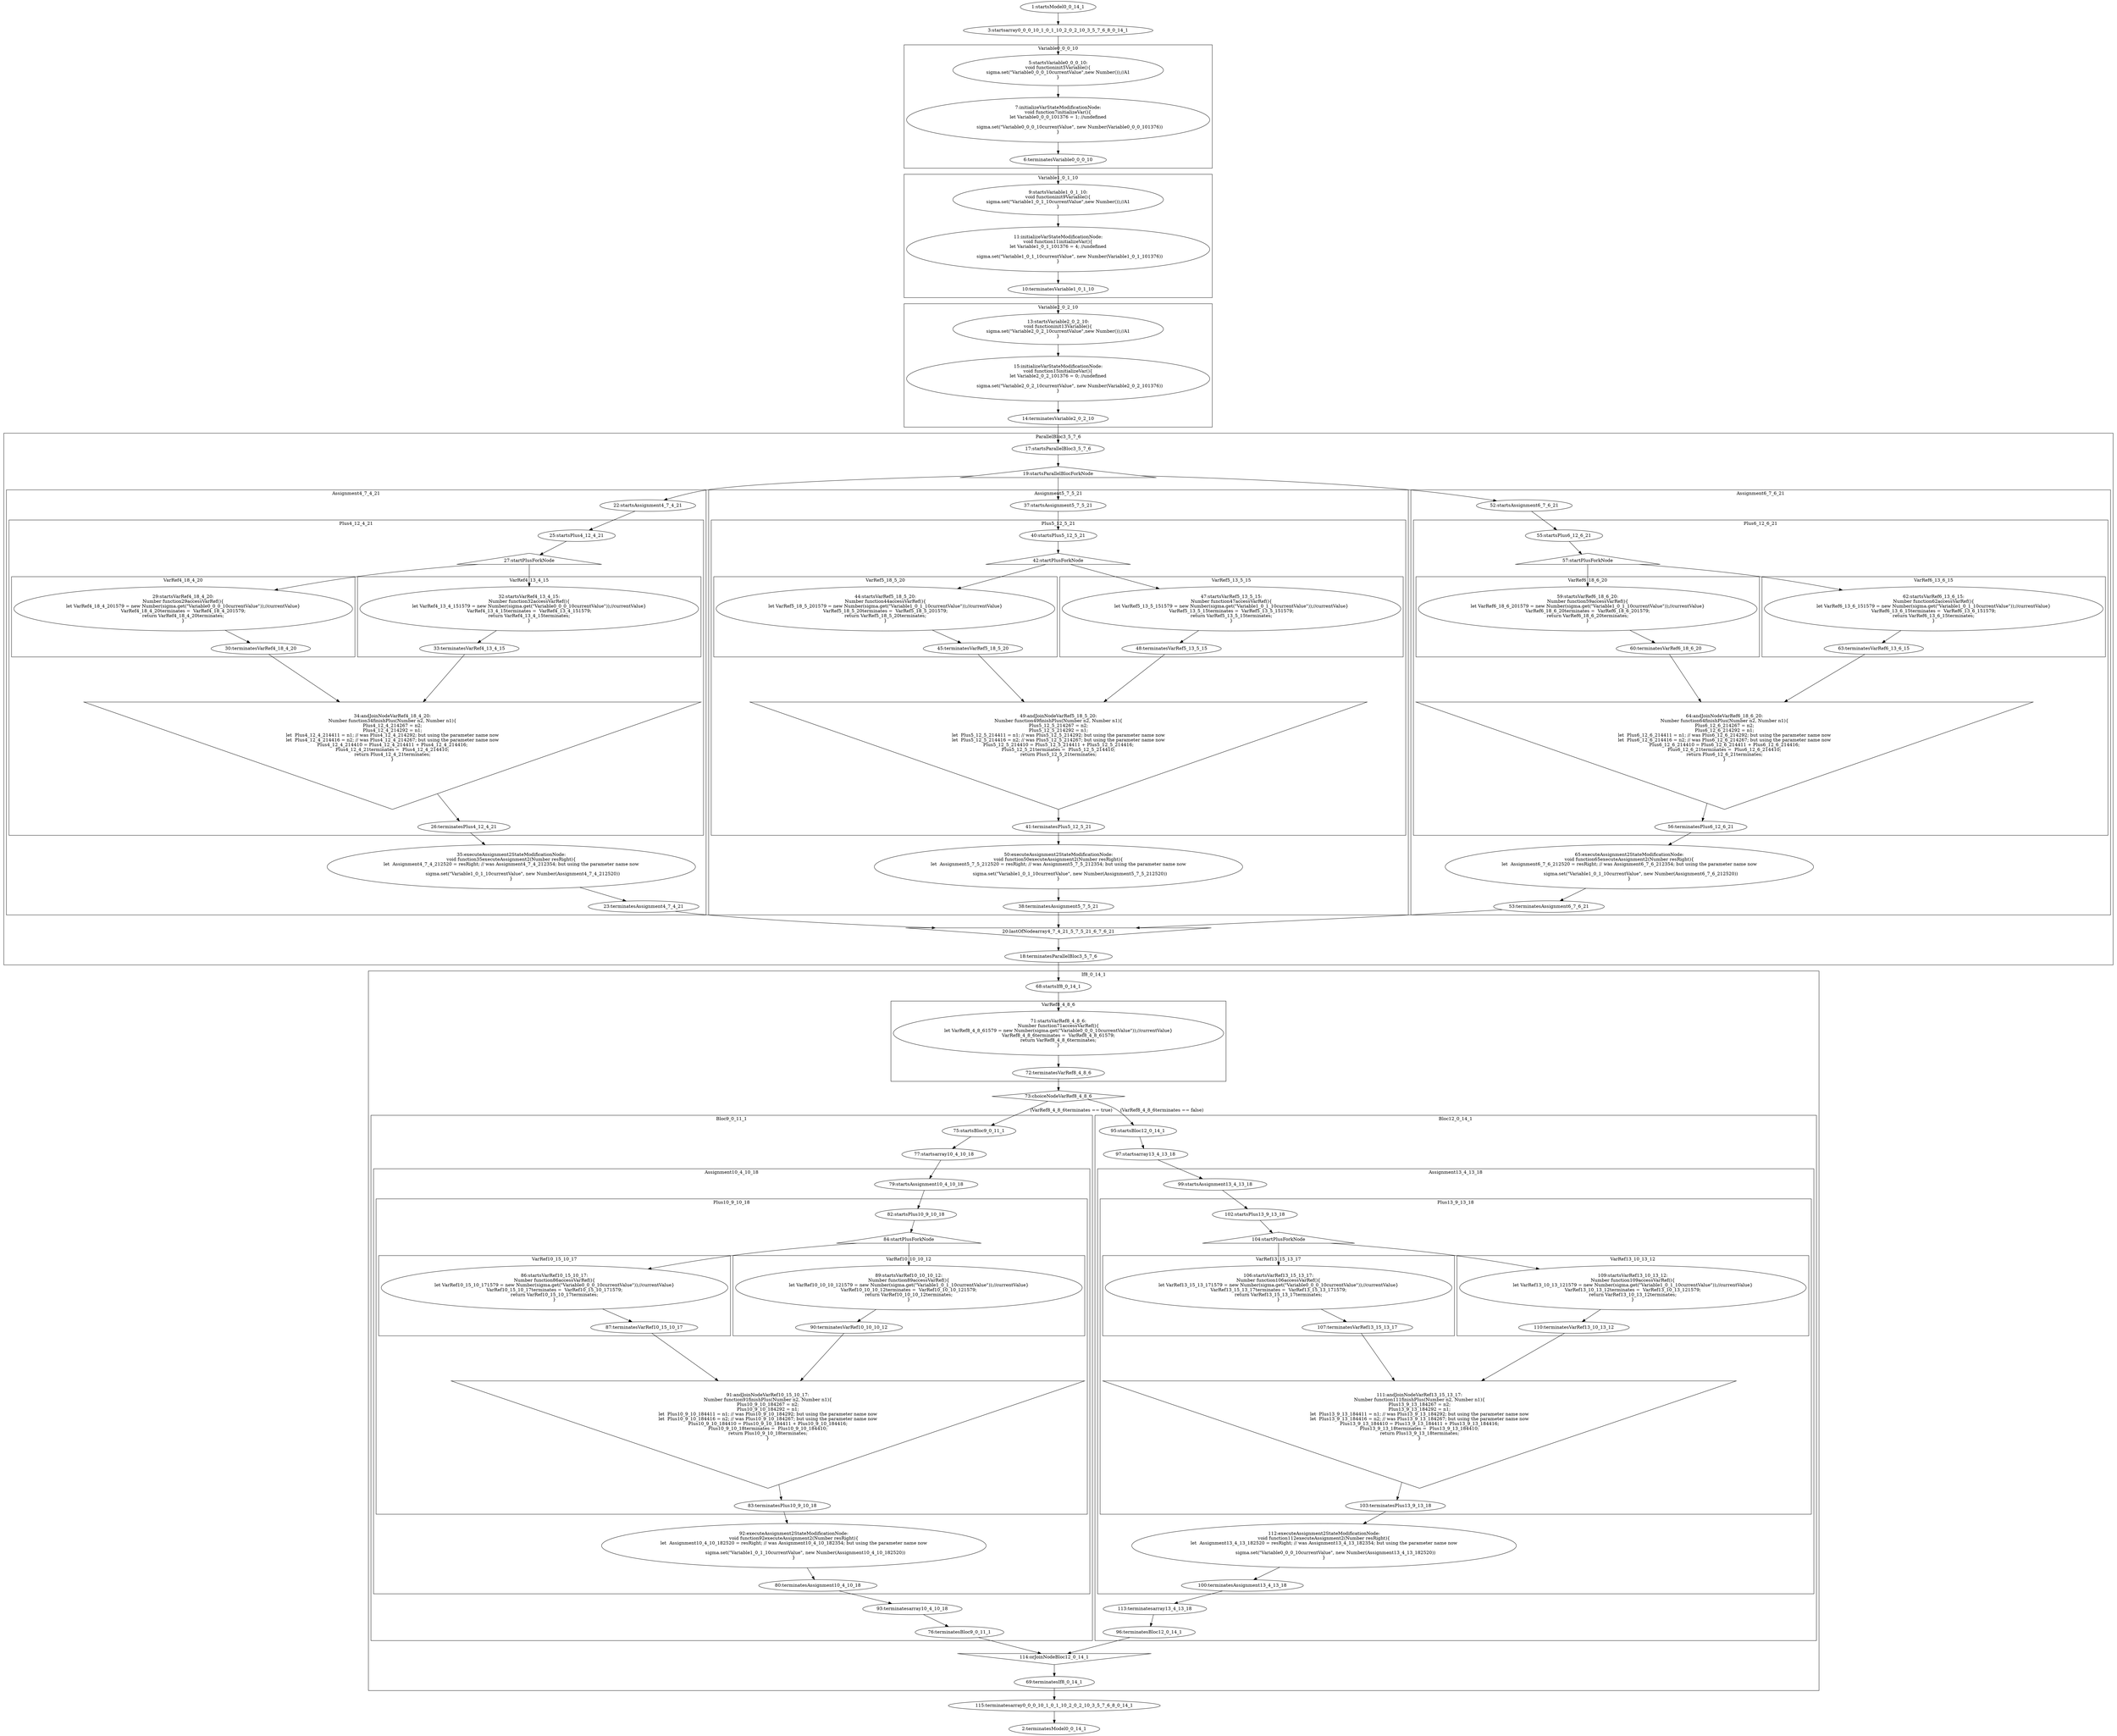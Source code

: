 digraph G {
subgraph cluster_4 {
label = "Variable0_0_0_10";
  "5" [label="5:startsVariable0_0_0_10:
void functioninit5Variable(){
sigma.set(\"Variable0_0_0_10currentValue\",new Number());//A1
}" shape="ellipse" ];
  "6" [label="6:terminatesVariable0_0_0_10" shape="ellipse" ];
  "7" [label="7:initializeVarStateModificationNode:
void function7initializeVar(){
let Variable0_0_0_101376 = 1; //undefined

                sigma.set(\"Variable0_0_0_10currentValue\", new Number(Variable0_0_0_101376))
}" shape="ellipse" ];
}
subgraph cluster_8 {
label = "Variable1_0_1_10";
  "9" [label="9:startsVariable1_0_1_10:
void functioninit9Variable(){
sigma.set(\"Variable1_0_1_10currentValue\",new Number());//A1
}" shape="ellipse" ];
  "10" [label="10:terminatesVariable1_0_1_10" shape="ellipse" ];
  "11" [label="11:initializeVarStateModificationNode:
void function11initializeVar(){
let Variable1_0_1_101376 = 4; //undefined

                sigma.set(\"Variable1_0_1_10currentValue\", new Number(Variable1_0_1_101376))
}" shape="ellipse" ];
}
subgraph cluster_12 {
label = "Variable2_0_2_10";
  "13" [label="13:startsVariable2_0_2_10:
void functioninit13Variable(){
sigma.set(\"Variable2_0_2_10currentValue\",new Number());//A1
}" shape="ellipse" ];
  "14" [label="14:terminatesVariable2_0_2_10" shape="ellipse" ];
  "15" [label="15:initializeVarStateModificationNode:
void function15initializeVar(){
let Variable2_0_2_101376 = 0; //undefined

                sigma.set(\"Variable2_0_2_10currentValue\", new Number(Variable2_0_2_101376))
}" shape="ellipse" ];
}
subgraph cluster_16 {
label = "ParallelBloc3_5_7_6";
  "17" [label="17:startsParallelBloc3_5_7_6" shape="ellipse" ];
  "18" [label="18:terminatesParallelBloc3_5_7_6" shape="ellipse" ];
  "19" [label="19:startsParallelBlocForkNode" shape="triangle" ];
  "20" [label="20:lastOfNodearray4_7_4_21_5_7_5_21_6_7_6_21" shape="invtriangle" ];
subgraph cluster_21 {
label = "Assignment4_7_4_21";
  "22" [label="22:startsAssignment4_7_4_21" shape="ellipse" ];
  "23" [label="23:terminatesAssignment4_7_4_21" shape="ellipse" ];
  "35" [label="35:executeAssignment2StateModificationNode:
void function35executeAssignment2(Number resRight){
let  Assignment4_7_4_212520 = resRight; // was Assignment4_7_4_212354; but using the parameter name now
                                 
                sigma.set(\"Variable1_0_1_10currentValue\", new Number(Assignment4_7_4_212520))
}" shape="ellipse" ];
subgraph cluster_24 {
label = "Plus4_12_4_21";
  "25" [label="25:startsPlus4_12_4_21" shape="ellipse" ];
  "26" [label="26:terminatesPlus4_12_4_21" shape="ellipse" ];
  "27" [label="27:startPlusForkNode" shape="triangle" ];
  "34" [label="34:andJoinNodeVarRef4_18_4_20:
Number function34finishPlus(Number n2, Number n1){
Plus4_12_4_214267 = n2;
Plus4_12_4_214292 = n1;
let  Plus4_12_4_214411 = n1; // was Plus4_12_4_214292; but using the parameter name now
let  Plus4_12_4_214416 = n2; // was Plus4_12_4_214267; but using the parameter name now
Plus4_12_4_214410 = Plus4_12_4_214411 + Plus4_12_4_214416;
Plus4_12_4_21terminates =  Plus4_12_4_214410;
return Plus4_12_4_21terminates;
}" shape="invtriangle" ];
subgraph cluster_28 {
label = "VarRef4_18_4_20";
  "29" [label="29:startsVarRef4_18_4_20:
Number function29accessVarRef(){
let VarRef4_18_4_201579 = new Number(sigma.get(\"Variable0_0_0_10currentValue\"));//currentValue}
VarRef4_18_4_20terminates =  VarRef4_18_4_201579;
return VarRef4_18_4_20terminates;
}" shape="ellipse" ];
  "30" [label="30:terminatesVarRef4_18_4_20" shape="ellipse" ];
}
subgraph cluster_31 {
label = "VarRef4_13_4_15";
  "32" [label="32:startsVarRef4_13_4_15:
Number function32accessVarRef(){
let VarRef4_13_4_151579 = new Number(sigma.get(\"Variable0_0_0_10currentValue\"));//currentValue}
VarRef4_13_4_15terminates =  VarRef4_13_4_151579;
return VarRef4_13_4_15terminates;
}" shape="ellipse" ];
  "33" [label="33:terminatesVarRef4_13_4_15" shape="ellipse" ];
}
}
}
subgraph cluster_36 {
label = "Assignment5_7_5_21";
  "37" [label="37:startsAssignment5_7_5_21" shape="ellipse" ];
  "38" [label="38:terminatesAssignment5_7_5_21" shape="ellipse" ];
  "50" [label="50:executeAssignment2StateModificationNode:
void function50executeAssignment2(Number resRight){
let  Assignment5_7_5_212520 = resRight; // was Assignment5_7_5_212354; but using the parameter name now
                                 
                sigma.set(\"Variable1_0_1_10currentValue\", new Number(Assignment5_7_5_212520))
}" shape="ellipse" ];
subgraph cluster_39 {
label = "Plus5_12_5_21";
  "40" [label="40:startsPlus5_12_5_21" shape="ellipse" ];
  "41" [label="41:terminatesPlus5_12_5_21" shape="ellipse" ];
  "42" [label="42:startPlusForkNode" shape="triangle" ];
  "49" [label="49:andJoinNodeVarRef5_18_5_20:
Number function49finishPlus(Number n2, Number n1){
Plus5_12_5_214267 = n2;
Plus5_12_5_214292 = n1;
let  Plus5_12_5_214411 = n1; // was Plus5_12_5_214292; but using the parameter name now
let  Plus5_12_5_214416 = n2; // was Plus5_12_5_214267; but using the parameter name now
Plus5_12_5_214410 = Plus5_12_5_214411 + Plus5_12_5_214416;
Plus5_12_5_21terminates =  Plus5_12_5_214410;
return Plus5_12_5_21terminates;
}" shape="invtriangle" ];
subgraph cluster_43 {
label = "VarRef5_18_5_20";
  "44" [label="44:startsVarRef5_18_5_20:
Number function44accessVarRef(){
let VarRef5_18_5_201579 = new Number(sigma.get(\"Variable1_0_1_10currentValue\"));//currentValue}
VarRef5_18_5_20terminates =  VarRef5_18_5_201579;
return VarRef5_18_5_20terminates;
}" shape="ellipse" ];
  "45" [label="45:terminatesVarRef5_18_5_20" shape="ellipse" ];
}
subgraph cluster_46 {
label = "VarRef5_13_5_15";
  "47" [label="47:startsVarRef5_13_5_15:
Number function47accessVarRef(){
let VarRef5_13_5_151579 = new Number(sigma.get(\"Variable1_0_1_10currentValue\"));//currentValue}
VarRef5_13_5_15terminates =  VarRef5_13_5_151579;
return VarRef5_13_5_15terminates;
}" shape="ellipse" ];
  "48" [label="48:terminatesVarRef5_13_5_15" shape="ellipse" ];
}
}
}
subgraph cluster_51 {
label = "Assignment6_7_6_21";
  "52" [label="52:startsAssignment6_7_6_21" shape="ellipse" ];
  "53" [label="53:terminatesAssignment6_7_6_21" shape="ellipse" ];
  "65" [label="65:executeAssignment2StateModificationNode:
void function65executeAssignment2(Number resRight){
let  Assignment6_7_6_212520 = resRight; // was Assignment6_7_6_212354; but using the parameter name now
                                 
                sigma.set(\"Variable1_0_1_10currentValue\", new Number(Assignment6_7_6_212520))
}" shape="ellipse" ];
subgraph cluster_54 {
label = "Plus6_12_6_21";
  "55" [label="55:startsPlus6_12_6_21" shape="ellipse" ];
  "56" [label="56:terminatesPlus6_12_6_21" shape="ellipse" ];
  "57" [label="57:startPlusForkNode" shape="triangle" ];
  "64" [label="64:andJoinNodeVarRef6_18_6_20:
Number function64finishPlus(Number n2, Number n1){
Plus6_12_6_214267 = n2;
Plus6_12_6_214292 = n1;
let  Plus6_12_6_214411 = n1; // was Plus6_12_6_214292; but using the parameter name now
let  Plus6_12_6_214416 = n2; // was Plus6_12_6_214267; but using the parameter name now
Plus6_12_6_214410 = Plus6_12_6_214411 + Plus6_12_6_214416;
Plus6_12_6_21terminates =  Plus6_12_6_214410;
return Plus6_12_6_21terminates;
}" shape="invtriangle" ];
subgraph cluster_58 {
label = "VarRef6_18_6_20";
  "59" [label="59:startsVarRef6_18_6_20:
Number function59accessVarRef(){
let VarRef6_18_6_201579 = new Number(sigma.get(\"Variable1_0_1_10currentValue\"));//currentValue}
VarRef6_18_6_20terminates =  VarRef6_18_6_201579;
return VarRef6_18_6_20terminates;
}" shape="ellipse" ];
  "60" [label="60:terminatesVarRef6_18_6_20" shape="ellipse" ];
}
subgraph cluster_61 {
label = "VarRef6_13_6_15";
  "62" [label="62:startsVarRef6_13_6_15:
Number function62accessVarRef(){
let VarRef6_13_6_151579 = new Number(sigma.get(\"Variable1_0_1_10currentValue\"));//currentValue}
VarRef6_13_6_15terminates =  VarRef6_13_6_151579;
return VarRef6_13_6_15terminates;
}" shape="ellipse" ];
  "63" [label="63:terminatesVarRef6_13_6_15" shape="ellipse" ];
}
}
}
}
subgraph cluster_67 {
label = "If8_0_14_1";
  "68" [label="68:startsIf8_0_14_1" shape="ellipse" ];
  "69" [label="69:terminatesIf8_0_14_1" shape="ellipse" ];
  "73" [label="73:choiceNodeVarRef8_4_8_6" shape="diamond" ];
  "114" [label="114:orJoinNodeBloc12_0_14_1" shape="invtriangle" ];
subgraph cluster_70 {
label = "VarRef8_4_8_6";
  "71" [label="71:startsVarRef8_4_8_6:
Number function71accessVarRef(){
let VarRef8_4_8_61579 = new Number(sigma.get(\"Variable0_0_0_10currentValue\"));//currentValue}
VarRef8_4_8_6terminates =  VarRef8_4_8_61579;
return VarRef8_4_8_6terminates;
}" shape="ellipse" ];
  "72" [label="72:terminatesVarRef8_4_8_6" shape="ellipse" ];
}
subgraph cluster_74 {
label = "Bloc9_0_11_1";
  "75" [label="75:startsBloc9_0_11_1" shape="ellipse" ];
  "76" [label="76:terminatesBloc9_0_11_1" shape="ellipse" ];
  "77" [label="77:startsarray10_4_10_18" shape="ellipse" ];
  "93" [label="93:terminatesarray10_4_10_18" shape="ellipse" ];
subgraph cluster_78 {
label = "Assignment10_4_10_18";
  "79" [label="79:startsAssignment10_4_10_18" shape="ellipse" ];
  "80" [label="80:terminatesAssignment10_4_10_18" shape="ellipse" ];
  "92" [label="92:executeAssignment2StateModificationNode:
void function92executeAssignment2(Number resRight){
let  Assignment10_4_10_182520 = resRight; // was Assignment10_4_10_182354; but using the parameter name now
                                 
                sigma.set(\"Variable1_0_1_10currentValue\", new Number(Assignment10_4_10_182520))
}" shape="ellipse" ];
subgraph cluster_81 {
label = "Plus10_9_10_18";
  "82" [label="82:startsPlus10_9_10_18" shape="ellipse" ];
  "83" [label="83:terminatesPlus10_9_10_18" shape="ellipse" ];
  "84" [label="84:startPlusForkNode" shape="triangle" ];
  "91" [label="91:andJoinNodeVarRef10_15_10_17:
Number function91finishPlus(Number n2, Number n1){
Plus10_9_10_184267 = n2;
Plus10_9_10_184292 = n1;
let  Plus10_9_10_184411 = n1; // was Plus10_9_10_184292; but using the parameter name now
let  Plus10_9_10_184416 = n2; // was Plus10_9_10_184267; but using the parameter name now
Plus10_9_10_184410 = Plus10_9_10_184411 + Plus10_9_10_184416;
Plus10_9_10_18terminates =  Plus10_9_10_184410;
return Plus10_9_10_18terminates;
}" shape="invtriangle" ];
subgraph cluster_85 {
label = "VarRef10_15_10_17";
  "86" [label="86:startsVarRef10_15_10_17:
Number function86accessVarRef(){
let VarRef10_15_10_171579 = new Number(sigma.get(\"Variable0_0_0_10currentValue\"));//currentValue}
VarRef10_15_10_17terminates =  VarRef10_15_10_171579;
return VarRef10_15_10_17terminates;
}" shape="ellipse" ];
  "87" [label="87:terminatesVarRef10_15_10_17" shape="ellipse" ];
}
subgraph cluster_88 {
label = "VarRef10_10_10_12";
  "89" [label="89:startsVarRef10_10_10_12:
Number function89accessVarRef(){
let VarRef10_10_10_121579 = new Number(sigma.get(\"Variable1_0_1_10currentValue\"));//currentValue}
VarRef10_10_10_12terminates =  VarRef10_10_10_121579;
return VarRef10_10_10_12terminates;
}" shape="ellipse" ];
  "90" [label="90:terminatesVarRef10_10_10_12" shape="ellipse" ];
}
}
}
}
subgraph cluster_94 {
label = "Bloc12_0_14_1";
  "95" [label="95:startsBloc12_0_14_1" shape="ellipse" ];
  "96" [label="96:terminatesBloc12_0_14_1" shape="ellipse" ];
  "97" [label="97:startsarray13_4_13_18" shape="ellipse" ];
  "113" [label="113:terminatesarray13_4_13_18" shape="ellipse" ];
subgraph cluster_98 {
label = "Assignment13_4_13_18";
  "99" [label="99:startsAssignment13_4_13_18" shape="ellipse" ];
  "100" [label="100:terminatesAssignment13_4_13_18" shape="ellipse" ];
  "112" [label="112:executeAssignment2StateModificationNode:
void function112executeAssignment2(Number resRight){
let  Assignment13_4_13_182520 = resRight; // was Assignment13_4_13_182354; but using the parameter name now
                                 
                sigma.set(\"Variable0_0_0_10currentValue\", new Number(Assignment13_4_13_182520))
}" shape="ellipse" ];
subgraph cluster_101 {
label = "Plus13_9_13_18";
  "102" [label="102:startsPlus13_9_13_18" shape="ellipse" ];
  "103" [label="103:terminatesPlus13_9_13_18" shape="ellipse" ];
  "104" [label="104:startPlusForkNode" shape="triangle" ];
  "111" [label="111:andJoinNodeVarRef13_15_13_17:
Number function111finishPlus(Number n2, Number n1){
Plus13_9_13_184267 = n2;
Plus13_9_13_184292 = n1;
let  Plus13_9_13_184411 = n1; // was Plus13_9_13_184292; but using the parameter name now
let  Plus13_9_13_184416 = n2; // was Plus13_9_13_184267; but using the parameter name now
Plus13_9_13_184410 = Plus13_9_13_184411 + Plus13_9_13_184416;
Plus13_9_13_18terminates =  Plus13_9_13_184410;
return Plus13_9_13_18terminates;
}" shape="invtriangle" ];
subgraph cluster_105 {
label = "VarRef13_15_13_17";
  "106" [label="106:startsVarRef13_15_13_17:
Number function106accessVarRef(){
let VarRef13_15_13_171579 = new Number(sigma.get(\"Variable0_0_0_10currentValue\"));//currentValue}
VarRef13_15_13_17terminates =  VarRef13_15_13_171579;
return VarRef13_15_13_17terminates;
}" shape="ellipse" ];
  "107" [label="107:terminatesVarRef13_15_13_17" shape="ellipse" ];
}
subgraph cluster_108 {
label = "VarRef13_10_13_12";
  "109" [label="109:startsVarRef13_10_13_12:
Number function109accessVarRef(){
let VarRef13_10_13_121579 = new Number(sigma.get(\"Variable1_0_1_10currentValue\"));//currentValue}
VarRef13_10_13_12terminates =  VarRef13_10_13_121579;
return VarRef13_10_13_12terminates;
}" shape="ellipse" ];
  "110" [label="110:terminatesVarRef13_10_13_12" shape="ellipse" ];
}
}
}
}
}
  "1" [label="1:startsModel0_0_14_1" shape="ellipse" ];
  "2" [label="2:terminatesModel0_0_14_1" shape="ellipse" ];
  "3" [label="3:startsarray0_0_0_10_1_0_1_10_2_0_2_10_3_5_7_6_8_0_14_1" shape="ellipse" ];
  "115" [label="115:terminatesarray0_0_0_10_1_0_1_10_2_0_2_10_3_5_7_6_8_0_14_1" shape="ellipse" ];
  "5" -> "7" [label=""];
  "7" -> "6" [label=""];
  "9" -> "11" [label=""];
  "11" -> "10" [label=""];
  "13" -> "15" [label=""];
  "15" -> "14" [label=""];
  "29" -> "30" [label=""];
  "32" -> "33" [label=""];
  "25" -> "27" [label=""];
  "27" -> "29" [label=""];
  "27" -> "32" [label=""];
  "30" -> "34" [label=""];
  "33" -> "34" [label=""];
  "34" -> "26" [label=""];
  "22" -> "25" [label=""];
  "26" -> "35" [label=""];
  "35" -> "23" [label=""];
  "44" -> "45" [label=""];
  "47" -> "48" [label=""];
  "40" -> "42" [label=""];
  "42" -> "44" [label=""];
  "42" -> "47" [label=""];
  "45" -> "49" [label=""];
  "48" -> "49" [label=""];
  "49" -> "41" [label=""];
  "37" -> "40" [label=""];
  "41" -> "50" [label=""];
  "50" -> "38" [label=""];
  "59" -> "60" [label=""];
  "62" -> "63" [label=""];
  "55" -> "57" [label=""];
  "57" -> "59" [label=""];
  "57" -> "62" [label=""];
  "60" -> "64" [label=""];
  "63" -> "64" [label=""];
  "64" -> "56" [label=""];
  "52" -> "55" [label=""];
  "56" -> "65" [label=""];
  "65" -> "53" [label=""];
  "17" -> "19" [label=""];
  "19" -> "22" [label=""];
  "23" -> "20" [label=""];
  "19" -> "37" [label=""];
  "38" -> "20" [label=""];
  "19" -> "52" [label=""];
  "53" -> "20" [label=""];
  "20" -> "18" [label=""];
  "71" -> "72" [label=""];
  "86" -> "87" [label=""];
  "89" -> "90" [label=""];
  "82" -> "84" [label=""];
  "84" -> "86" [label=""];
  "84" -> "89" [label=""];
  "87" -> "91" [label=""];
  "90" -> "91" [label=""];
  "91" -> "83" [label=""];
  "79" -> "82" [label=""];
  "83" -> "92" [label=""];
  "92" -> "80" [label=""];
  "75" -> "77" [label=""];
  "77" -> "79" [label=""];
  "80" -> "93" [label=""];
  "93" -> "76" [label=""];
  "106" -> "107" [label=""];
  "109" -> "110" [label=""];
  "102" -> "104" [label=""];
  "104" -> "106" [label=""];
  "104" -> "109" [label=""];
  "107" -> "111" [label=""];
  "110" -> "111" [label=""];
  "111" -> "103" [label=""];
  "99" -> "102" [label=""];
  "103" -> "112" [label=""];
  "112" -> "100" [label=""];
  "95" -> "97" [label=""];
  "97" -> "99" [label=""];
  "100" -> "113" [label=""];
  "113" -> "96" [label=""];
  "68" -> "71" [label=""];
  "72" -> "73" [label=""];
  "73" -> "75" [label="(VarRef8_4_8_6terminates == true)"];
  "73" -> "95" [label="(VarRef8_4_8_6terminates == false)"];
  "96" -> "114" [label=""];
  "76" -> "114" [label=""];
  "114" -> "69" [label=""];
  "1" -> "3" [label=""];
  "3" -> "5" [label=""];
  "6" -> "9" [label=""];
  "10" -> "13" [label=""];
  "14" -> "17" [label=""];
  "18" -> "68" [label=""];
  "69" -> "115" [label=""];
  "115" -> "2" [label=""];
}